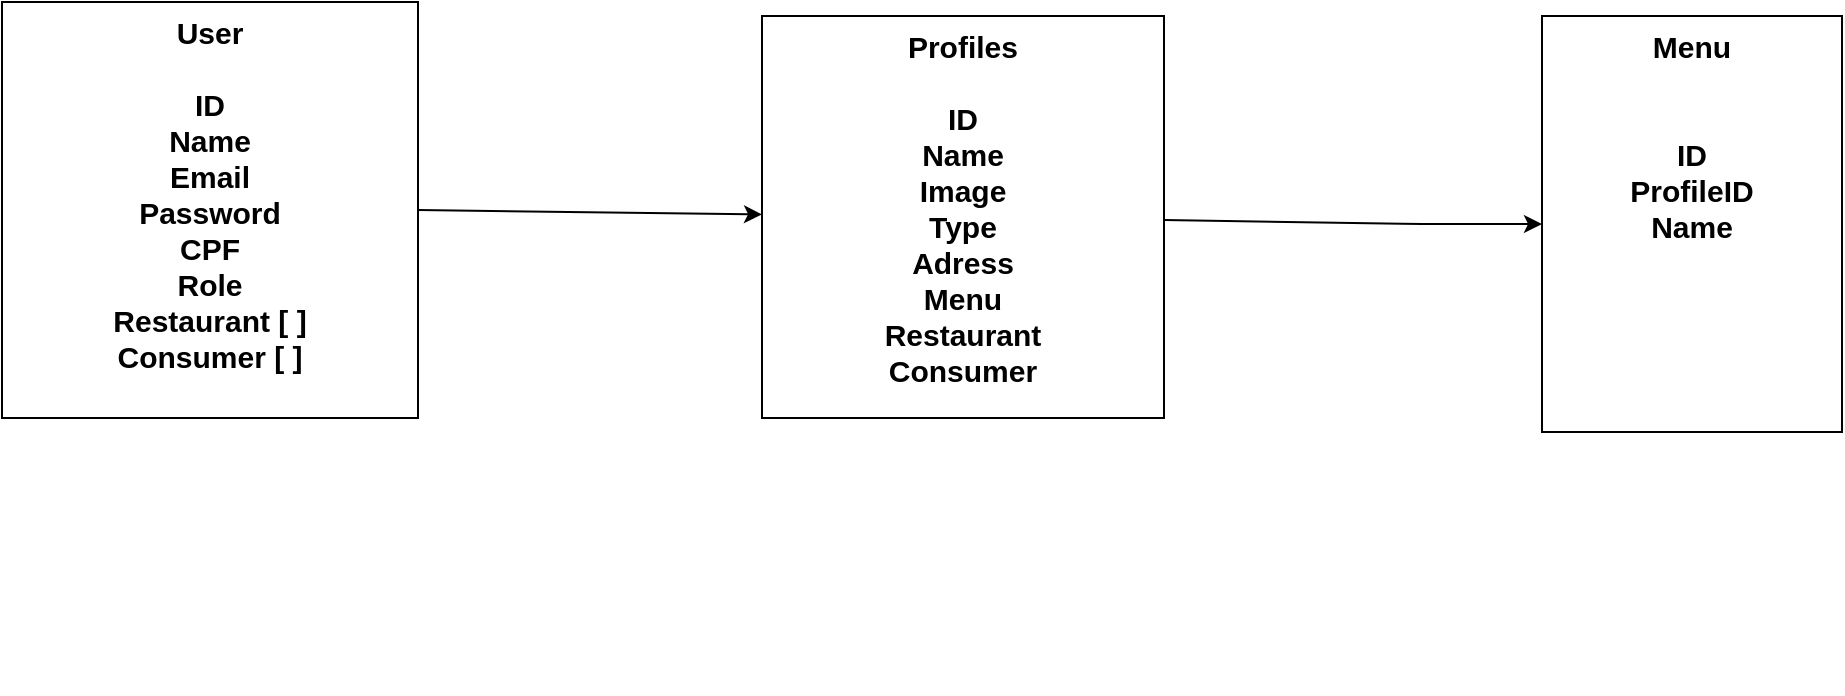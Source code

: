 <mxfile>
    <diagram id="qT2VI-kCHz5JzEs_Y-TG" name="Página-1">
        <mxGraphModel dx="1717" dy="730" grid="1" gridSize="10" guides="1" tooltips="1" connect="1" arrows="1" fold="1" page="1" pageScale="1" pageWidth="827" pageHeight="1169" math="0" shadow="0">
            <root>
                <mxCell id="0"/>
                <mxCell id="1" parent="0"/>
                <mxCell id="9" style="edgeStyle=none;html=1;exitX=1;exitY=0.5;exitDx=0;exitDy=0;fontSize=15;fontColor=#FFFFFF;" edge="1" parent="1" source="2" target="3">
                    <mxGeometry relative="1" as="geometry"/>
                </mxCell>
                <mxCell id="2" value="&lt;font style=&quot;font-size: 15px&quot;&gt;&lt;b&gt;User&lt;br&gt;&lt;br&gt;ID&lt;br&gt;Name&lt;br&gt;Email&lt;br&gt;Password&lt;br&gt;CPF&lt;br&gt;Role&lt;br&gt;Restaurant [ ]&lt;br&gt;Consumer [ ]&lt;br&gt;&lt;/b&gt;&lt;br&gt;&lt;/font&gt;" style="whiteSpace=wrap;html=1;aspect=fixed;horizontal=1;verticalAlign=top;" parent="1" vertex="1">
                    <mxGeometry x="-40" y="742" width="208" height="208" as="geometry"/>
                </mxCell>
                <mxCell id="8" style="edgeStyle=none;html=1;entryX=0;entryY=0.5;entryDx=0;entryDy=0;fontSize=15;fontColor=#FFFFFF;" edge="1" parent="1" source="3" target="4">
                    <mxGeometry relative="1" as="geometry">
                        <Array as="points">
                            <mxPoint x="670" y="853"/>
                        </Array>
                    </mxGeometry>
                </mxCell>
                <mxCell id="3" value="&lt;b&gt;Profiles&lt;br&gt;&lt;br&gt;ID&lt;br&gt;Name&lt;br&gt;Image&lt;br&gt;Type&lt;br&gt;Adress&lt;br&gt;Menu&lt;br&gt;Restaurant&lt;br&gt;Consumer&lt;/b&gt;" style="whiteSpace=wrap;html=1;aspect=fixed;fontSize=15;verticalAlign=top;" parent="1" vertex="1">
                    <mxGeometry x="340" y="749" width="201" height="201" as="geometry"/>
                </mxCell>
                <mxCell id="4" value="&lt;font style=&quot;font-size: 15px&quot;&gt;&lt;b&gt;Menu&lt;br&gt;&lt;br&gt;&lt;br&gt;ID&lt;br&gt;ProfileID&lt;br&gt;Name&lt;br&gt;&lt;span style=&quot;font-family: &amp;#34;arial&amp;#34; , sans-serif&quot;&gt;&lt;font color=&quot;#ffffff&quot; style=&quot;font-size: 15px&quot;&gt;Accompaniment&lt;/font&gt;&lt;/span&gt;&lt;br&gt;&lt;font color=&quot;#ffffff&quot;&gt;Price&lt;/font&gt;&lt;br&gt;&lt;div class=&quot;QmZWSe&quot; style=&quot;display: flex ; position: relative ; width: 48px ; z-index: 1 ; color: rgb(189 , 193 , 198) ; font-family: &amp;#34;arial&amp;#34; , sans-serif ; background-color: rgb(32 , 33 , 36)&quot;&gt;&lt;div class=&quot;DHcWmd&quot; style=&quot;width: 1px ; margin: 0px auto&quot;&gt;&lt;/div&gt;&lt;/div&gt;&lt;div class=&quot;oSioSc&quot; style=&quot;width: 0px ; display: flex ; color: rgb(189 , 193 , 198) ; font-family: &amp;#34;arial&amp;#34; , sans-serif ; background-color: rgb(32 , 33 , 36)&quot;&gt;&lt;div id=&quot;tw-target&quot; style=&quot;margin: 0px ; position: relative ; background-color: rgb(48 , 49 , 52) ; border-radius: 8px ; min-width: 0px ; width: 0px ; display: flex ; flex-direction: column&quot;&gt;&lt;div id=&quot;kAz1tf&quot; class=&quot;g9WsWb&quot; style=&quot;margin: 0px ; position: relative ; padding: 10px 16px 48px&quot;&gt;&lt;div class=&quot;tw-ta-container F0azHf tw-nfl&quot; id=&quot;tw-target-text-container&quot; tabindex=&quot;0&quot; style=&quot;overflow: hidden ; position: relative ; outline: 0px&quot;&gt;&lt;pre class=&quot;tw-data-text tw-text-large tw-ta&quot; id=&quot;tw-target-text&quot; dir=&quot;ltr&quot; style=&quot;line-height: 36px ; background-color: transparent ; border: none ; padding: 2px 0.14em 2px 0px ; position: relative ; margin-top: -2px ; margin-bottom: -2px ; resize: none ; font-family: inherit ; overflow: hidden ; width: 270px ; overflow-wrap: break-word ; color: rgb(232 , 234 , 237)&quot;&gt;&lt;span class=&quot;Y2IQFc&quot; lang=&quot;en&quot;&gt;Ingredients&lt;/span&gt;&lt;/pre&gt;&lt;/div&gt;&lt;/div&gt;&lt;/div&gt;&lt;/div&gt;&lt;div class=&quot;QmZWSe&quot; style=&quot;display: flex ; position: relative ; width: 48px ; z-index: 1 ; color: rgb(189 , 193 , 198) ; font-family: &amp;#34;arial&amp;#34; , sans-serif ; background-color: rgb(32 , 33 , 36)&quot;&gt;&lt;div class=&quot;DHcWmd&quot; style=&quot;width: 1px ; margin: 0px auto&quot;&gt;&lt;/div&gt;&lt;/div&gt;&lt;div class=&quot;oSioSc&quot; style=&quot;width: 0px ; display: flex ; color: rgb(189 , 193 , 198) ; font-family: &amp;#34;arial&amp;#34; , sans-serif ; background-color: rgb(32 , 33 , 36)&quot;&gt;&lt;div id=&quot;tw-target&quot; style=&quot;margin: 0px ; position: relative ; background-color: rgb(48 , 49 , 52) ; border-radius: 8px ; min-width: 0px ; width: 0px ; display: flex ; flex-direction: column&quot;&gt;&lt;div id=&quot;kAz1tf&quot; class=&quot;g9WsWb&quot; style=&quot;margin: 0px ; position: relative ; padding: 10px 16px 48px&quot;&gt;&lt;div class=&quot;tw-ta-container F0azHf tw-nfl&quot; id=&quot;tw-target-text-container&quot; tabindex=&quot;0&quot; style=&quot;overflow: hidden ; position: relative ; outline: 0px&quot;&gt;&lt;pre class=&quot;tw-data-text tw-text-large tw-ta&quot; id=&quot;tw-target-text&quot; dir=&quot;ltr&quot; style=&quot;line-height: 36px ; background-color: transparent ; border: none ; padding: 2px 0.14em 2px 0px ; position: relative ; margin-top: -2px ; margin-bottom: -2px ; resize: none ; font-family: inherit ; overflow: hidden ; width: 270px ; overflow-wrap: break-word ; color: rgb(232 , 234 , 237)&quot;&gt;&lt;span class=&quot;Y2IQFc&quot; lang=&quot;en&quot;&gt;Ingredients&lt;/span&gt;&lt;/pre&gt;&lt;/div&gt;&lt;/div&gt;&lt;/div&gt;&lt;/div&gt;&lt;/b&gt;&lt;/font&gt;" style="rounded=0;whiteSpace=wrap;html=1;verticalAlign=top;" vertex="1" parent="1">
                    <mxGeometry x="730" y="749" width="150" height="208" as="geometry"/>
                </mxCell>
            </root>
        </mxGraphModel>
    </diagram>
</mxfile>